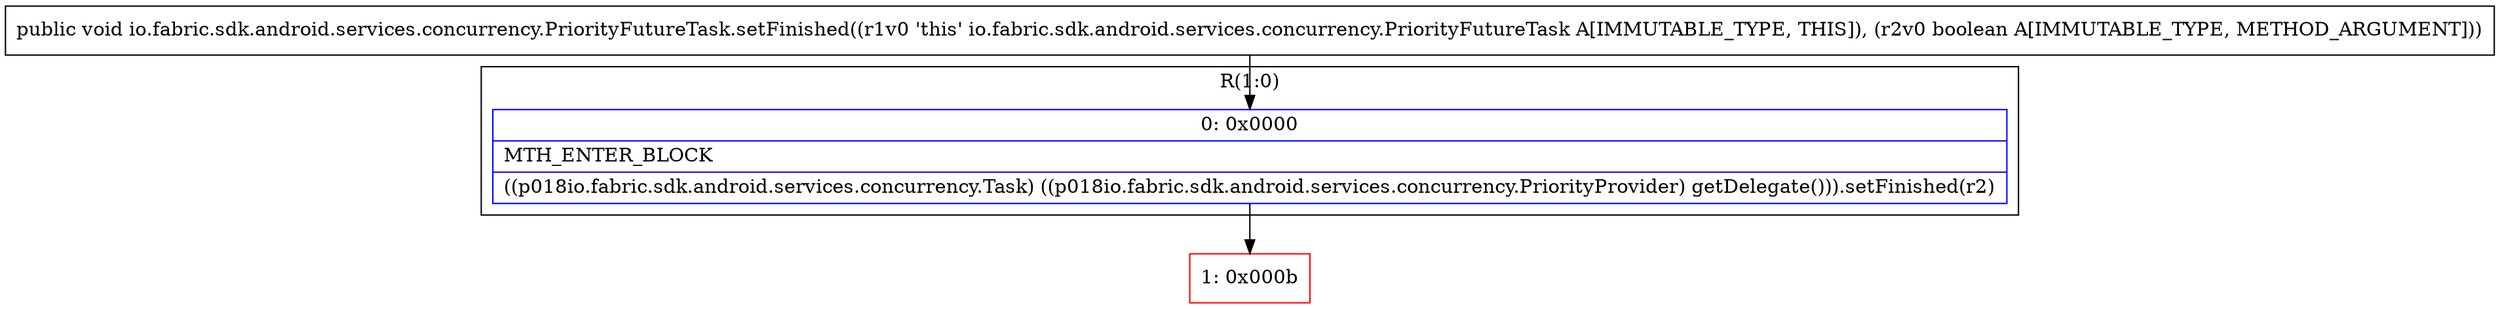 digraph "CFG forio.fabric.sdk.android.services.concurrency.PriorityFutureTask.setFinished(Z)V" {
subgraph cluster_Region_312317600 {
label = "R(1:0)";
node [shape=record,color=blue];
Node_0 [shape=record,label="{0\:\ 0x0000|MTH_ENTER_BLOCK\l|((p018io.fabric.sdk.android.services.concurrency.Task) ((p018io.fabric.sdk.android.services.concurrency.PriorityProvider) getDelegate())).setFinished(r2)\l}"];
}
Node_1 [shape=record,color=red,label="{1\:\ 0x000b}"];
MethodNode[shape=record,label="{public void io.fabric.sdk.android.services.concurrency.PriorityFutureTask.setFinished((r1v0 'this' io.fabric.sdk.android.services.concurrency.PriorityFutureTask A[IMMUTABLE_TYPE, THIS]), (r2v0 boolean A[IMMUTABLE_TYPE, METHOD_ARGUMENT])) }"];
MethodNode -> Node_0;
Node_0 -> Node_1;
}

